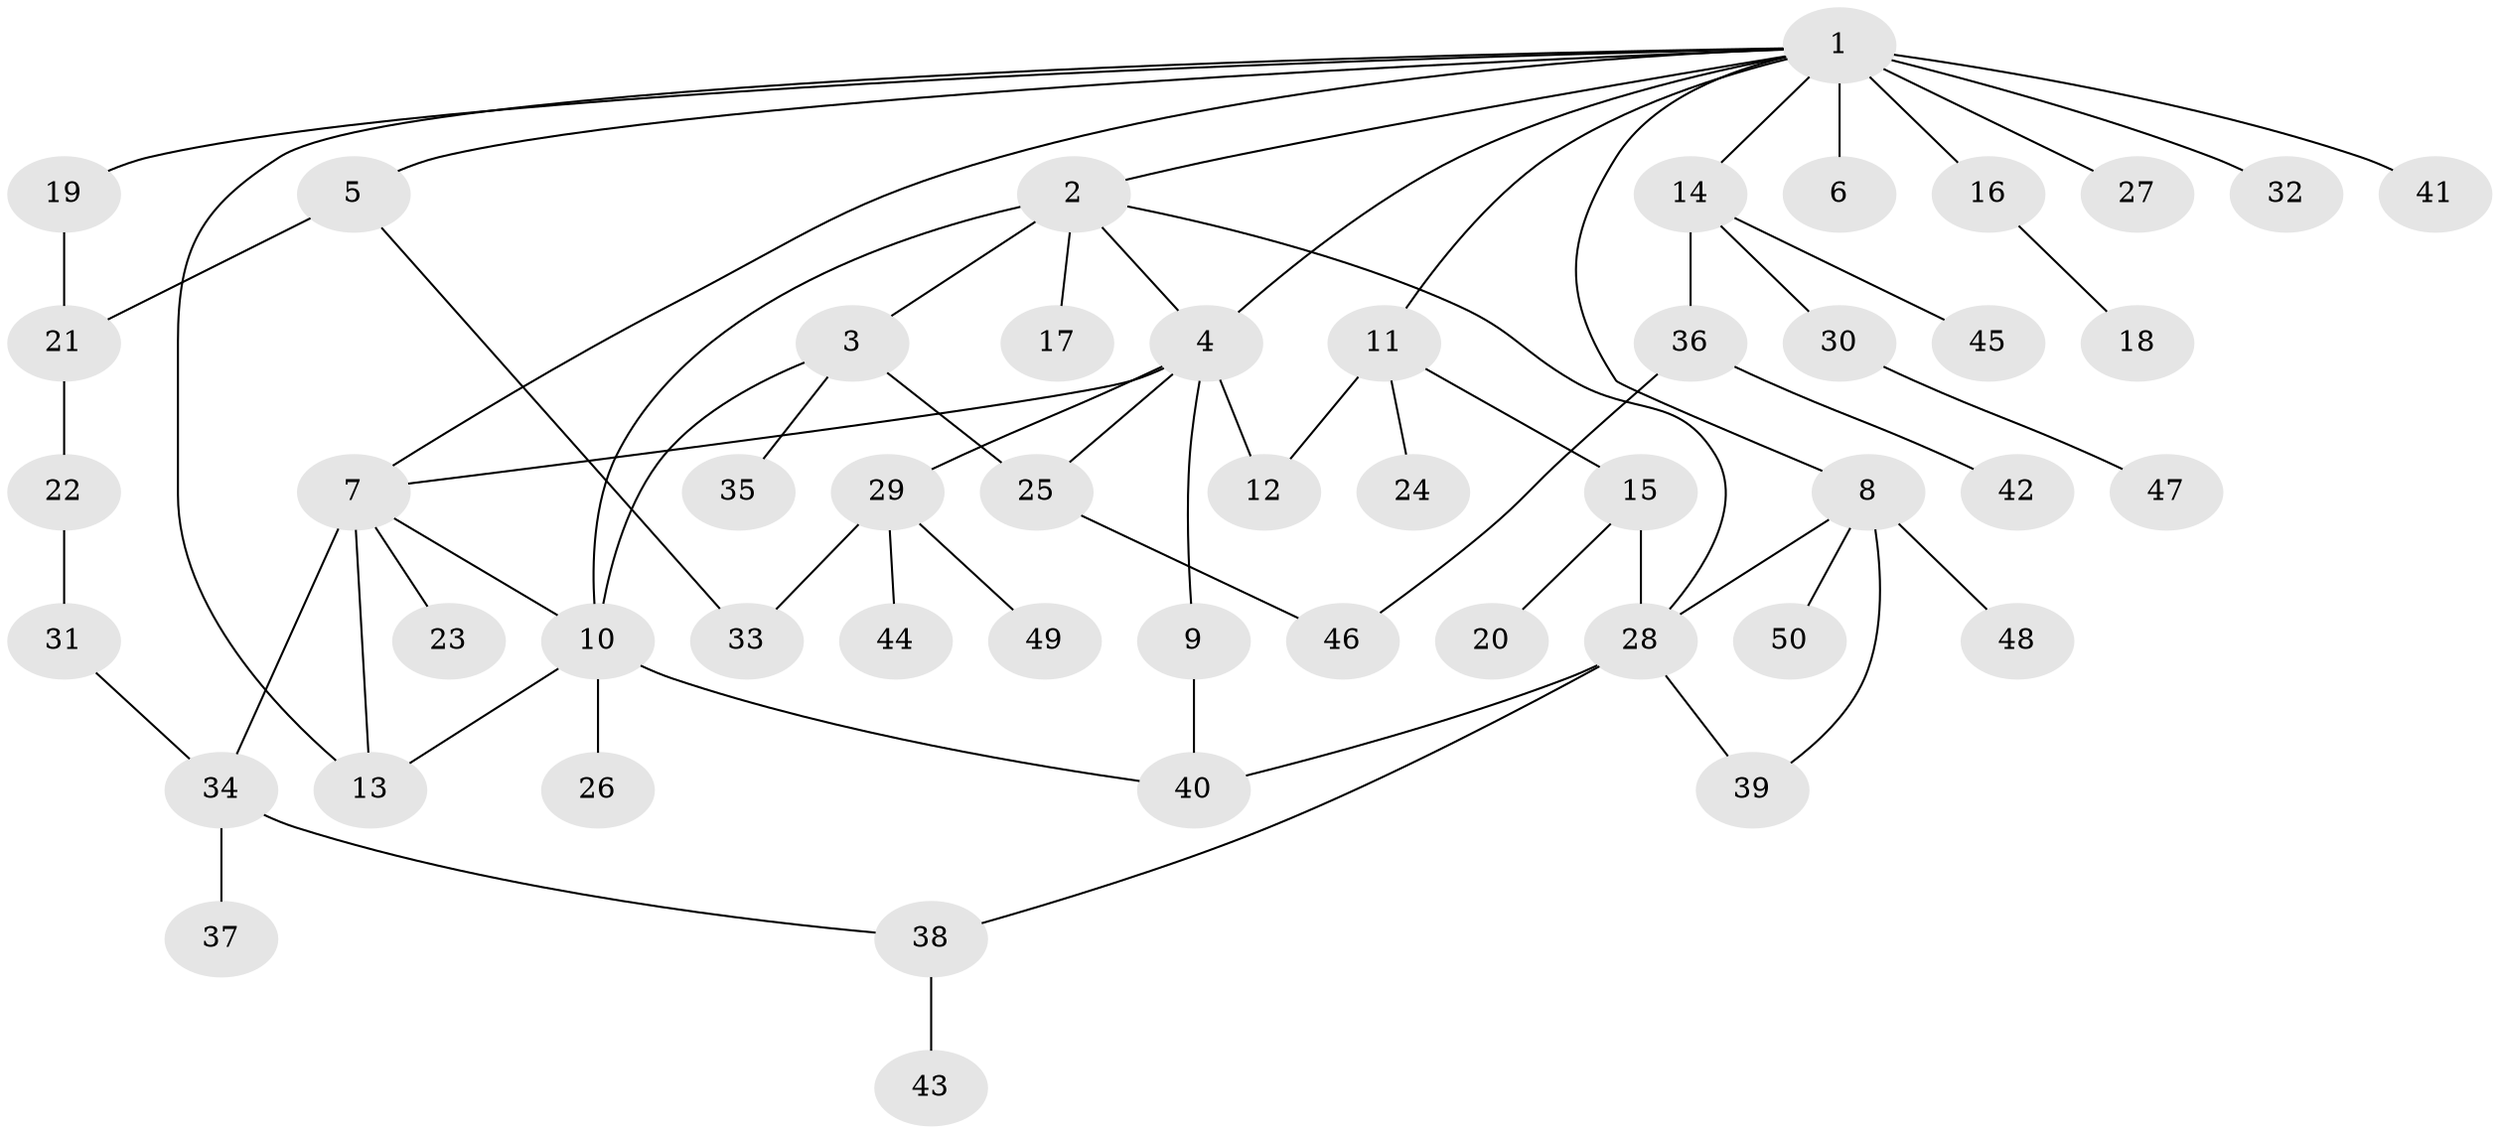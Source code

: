 // original degree distribution, {25: 0.01, 7: 0.02, 4: 0.09, 11: 0.01, 3: 0.07, 1: 0.55, 9: 0.01, 8: 0.01, 5: 0.03, 2: 0.19, 6: 0.01}
// Generated by graph-tools (version 1.1) at 2025/35/03/09/25 02:35:35]
// undirected, 50 vertices, 67 edges
graph export_dot {
graph [start="1"]
  node [color=gray90,style=filled];
  1;
  2;
  3;
  4;
  5;
  6;
  7;
  8;
  9;
  10;
  11;
  12;
  13;
  14;
  15;
  16;
  17;
  18;
  19;
  20;
  21;
  22;
  23;
  24;
  25;
  26;
  27;
  28;
  29;
  30;
  31;
  32;
  33;
  34;
  35;
  36;
  37;
  38;
  39;
  40;
  41;
  42;
  43;
  44;
  45;
  46;
  47;
  48;
  49;
  50;
  1 -- 2 [weight=1.0];
  1 -- 4 [weight=1.0];
  1 -- 5 [weight=1.0];
  1 -- 6 [weight=9.0];
  1 -- 7 [weight=1.0];
  1 -- 8 [weight=1.0];
  1 -- 11 [weight=1.0];
  1 -- 13 [weight=1.0];
  1 -- 14 [weight=1.0];
  1 -- 16 [weight=1.0];
  1 -- 19 [weight=1.0];
  1 -- 27 [weight=1.0];
  1 -- 32 [weight=1.0];
  1 -- 41 [weight=1.0];
  2 -- 3 [weight=1.0];
  2 -- 4 [weight=1.0];
  2 -- 10 [weight=1.0];
  2 -- 17 [weight=1.0];
  2 -- 28 [weight=1.0];
  3 -- 10 [weight=1.0];
  3 -- 25 [weight=1.0];
  3 -- 35 [weight=1.0];
  4 -- 7 [weight=1.0];
  4 -- 9 [weight=1.0];
  4 -- 12 [weight=3.0];
  4 -- 25 [weight=1.0];
  4 -- 29 [weight=1.0];
  5 -- 21 [weight=1.0];
  5 -- 33 [weight=1.0];
  7 -- 10 [weight=1.0];
  7 -- 13 [weight=1.0];
  7 -- 23 [weight=3.0];
  7 -- 34 [weight=1.0];
  8 -- 28 [weight=1.0];
  8 -- 39 [weight=1.0];
  8 -- 48 [weight=1.0];
  8 -- 50 [weight=1.0];
  9 -- 40 [weight=2.0];
  10 -- 13 [weight=1.0];
  10 -- 26 [weight=2.0];
  10 -- 40 [weight=1.0];
  11 -- 12 [weight=1.0];
  11 -- 15 [weight=1.0];
  11 -- 24 [weight=1.0];
  14 -- 30 [weight=1.0];
  14 -- 36 [weight=1.0];
  14 -- 45 [weight=1.0];
  15 -- 20 [weight=1.0];
  15 -- 28 [weight=1.0];
  16 -- 18 [weight=1.0];
  19 -- 21 [weight=1.0];
  21 -- 22 [weight=1.0];
  22 -- 31 [weight=2.0];
  25 -- 46 [weight=1.0];
  28 -- 38 [weight=1.0];
  28 -- 39 [weight=1.0];
  28 -- 40 [weight=2.0];
  29 -- 33 [weight=1.0];
  29 -- 44 [weight=1.0];
  29 -- 49 [weight=1.0];
  30 -- 47 [weight=1.0];
  31 -- 34 [weight=1.0];
  34 -- 37 [weight=2.0];
  34 -- 38 [weight=1.0];
  36 -- 42 [weight=1.0];
  36 -- 46 [weight=1.0];
  38 -- 43 [weight=1.0];
}

